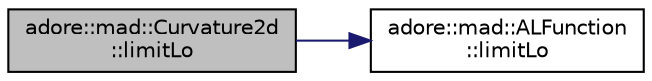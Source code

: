 digraph "adore::mad::Curvature2d::limitLo"
{
 // LATEX_PDF_SIZE
  edge [fontname="Helvetica",fontsize="10",labelfontname="Helvetica",labelfontsize="10"];
  node [fontname="Helvetica",fontsize="10",shape=record];
  rankdir="LR";
  Node1 [label="adore::mad::Curvature2d\l::limitLo",height=0.2,width=0.4,color="black", fillcolor="grey75", style="filled", fontcolor="black",tooltip=" "];
  Node1 -> Node2 [color="midnightblue",fontsize="10",style="solid",fontname="Helvetica"];
  Node2 [label="adore::mad::ALFunction\l::limitLo",height=0.2,width=0.4,color="black", fillcolor="white", style="filled",URL="$classadore_1_1mad_1_1ALFunction.html#aa03d0d015dd282bc5e5810b1dae85bea",tooltip=" "];
}
